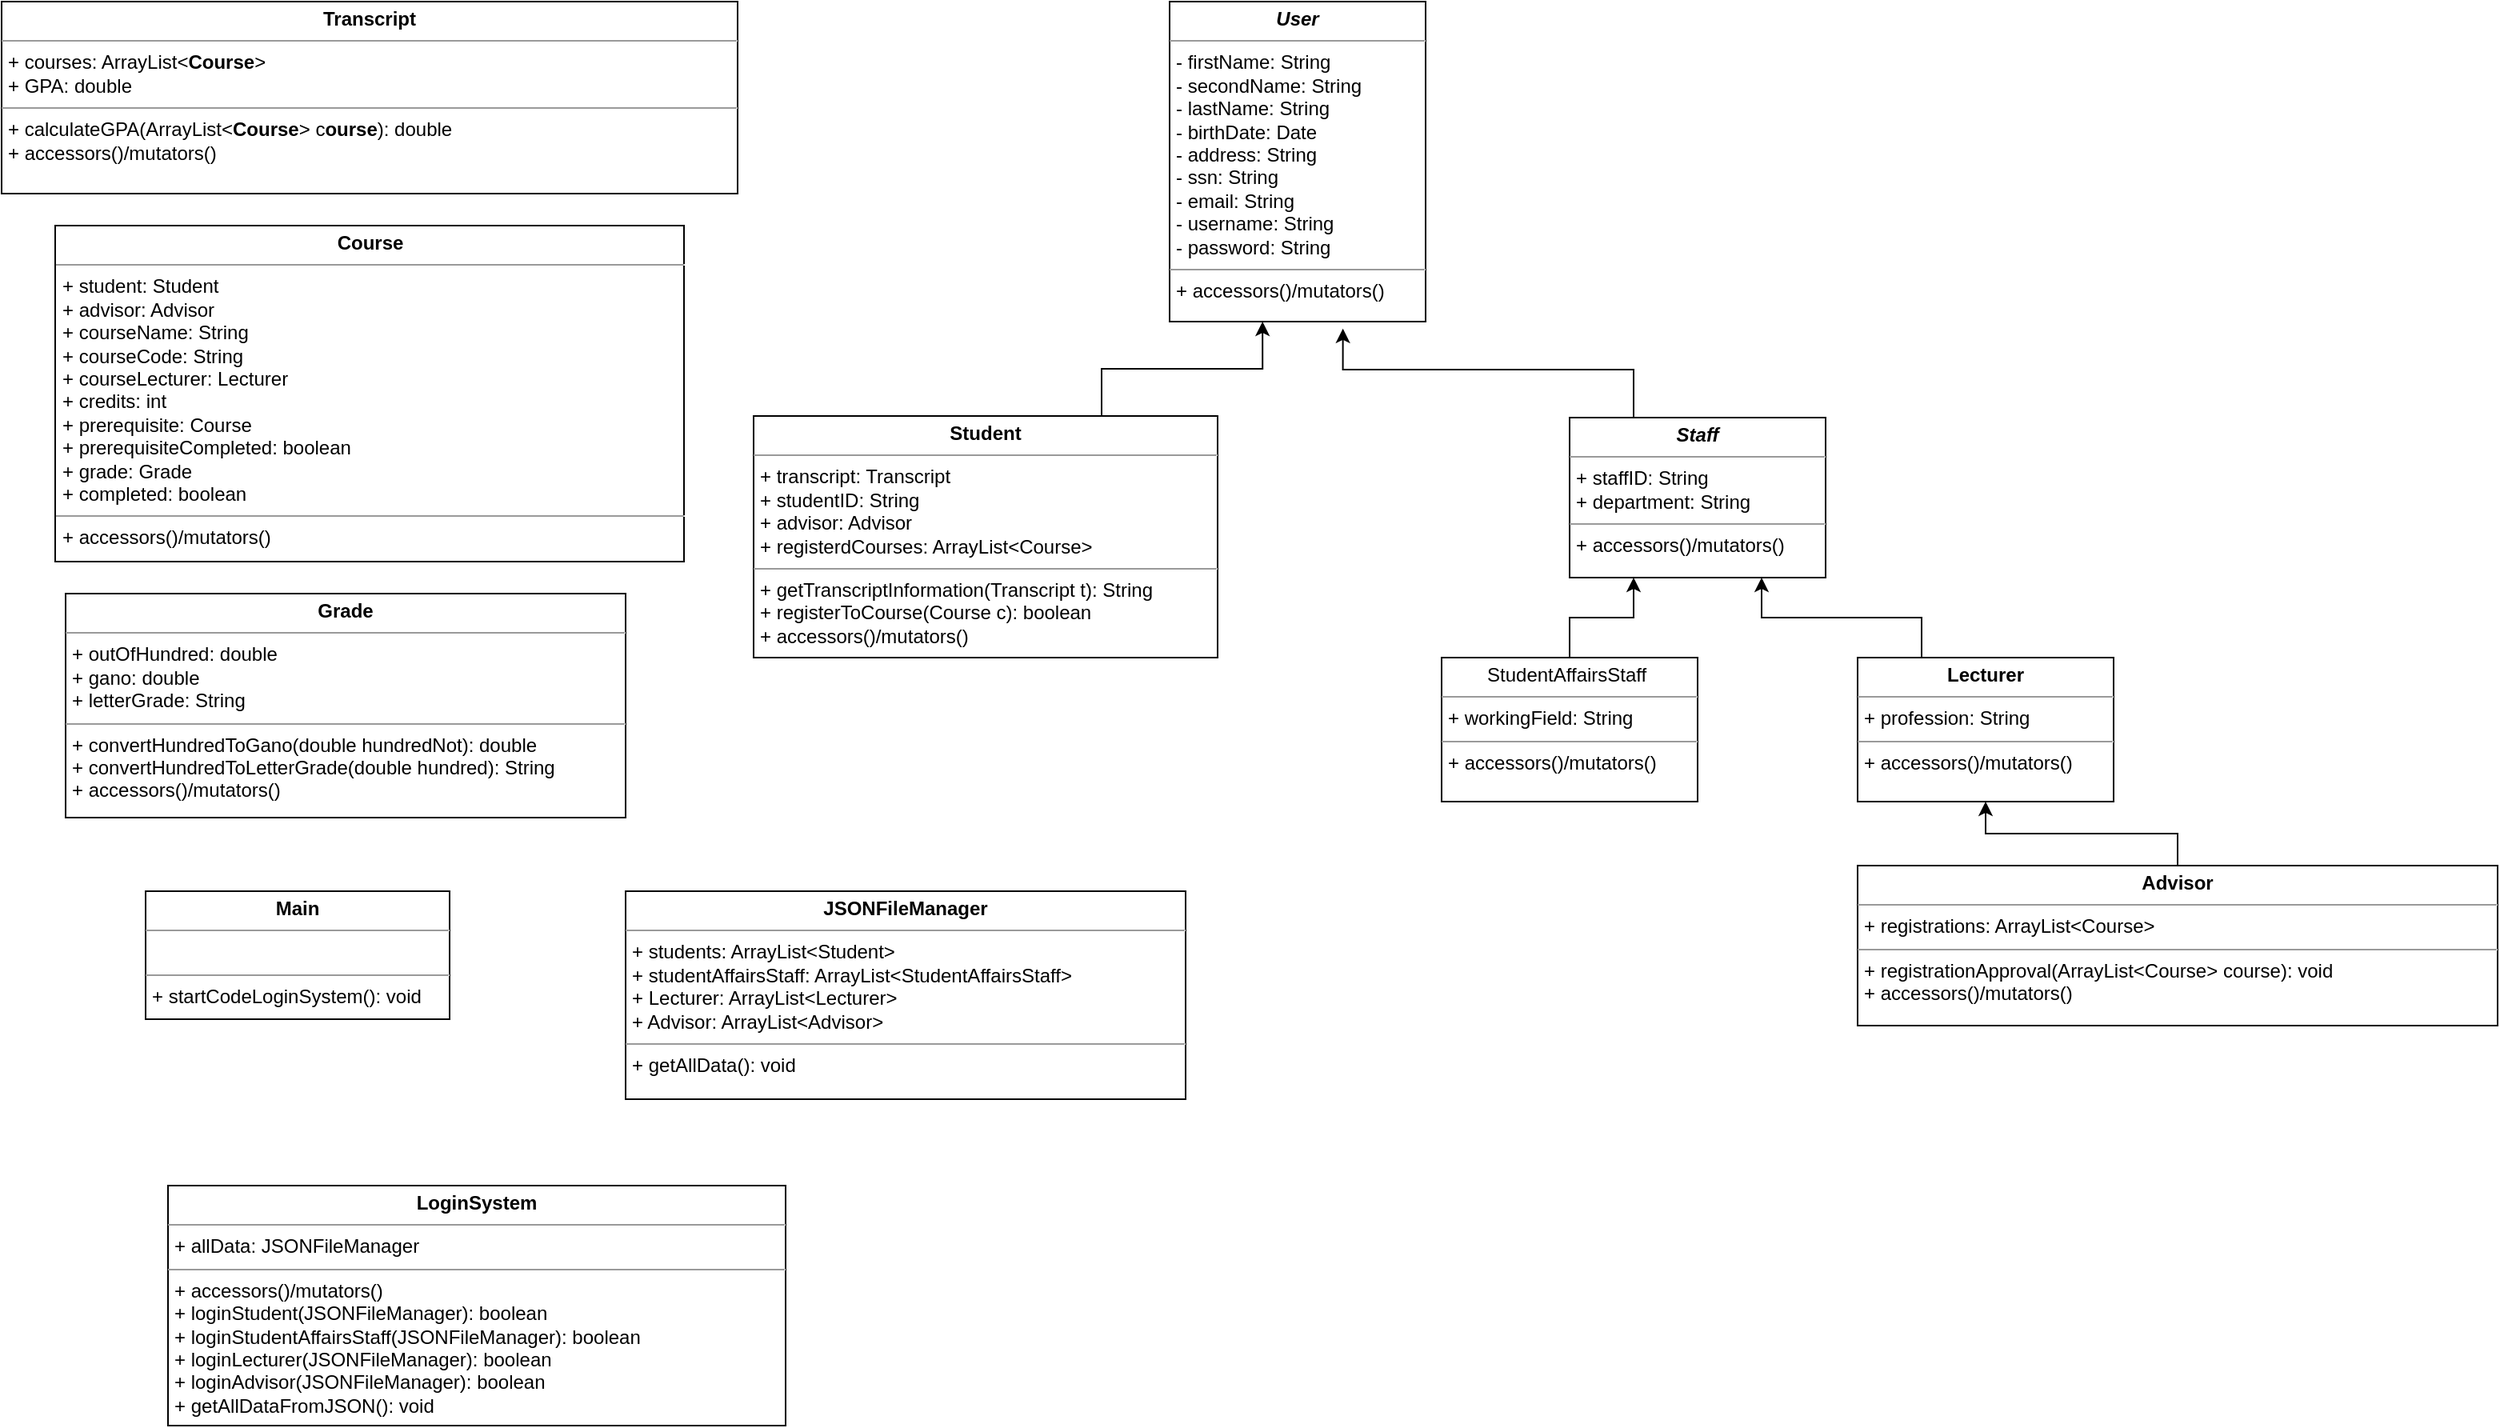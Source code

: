 <mxfile version="22.0.3" type="device">
  <diagram name="Sayfa -1" id="DT2Ak7L__WjH7Ivzx7qH">
    <mxGraphModel dx="627" dy="1642" grid="1" gridSize="10" guides="1" tooltips="1" connect="1" arrows="1" fold="1" page="1" pageScale="1" pageWidth="827" pageHeight="1169" math="0" shadow="0">
      <root>
        <mxCell id="0" />
        <mxCell id="1" parent="0" />
        <mxCell id="HzyGzkPpvqnC_VXoBj8U-1" value="&lt;p style=&quot;margin:0px;margin-top:4px;text-align:center;&quot;&gt;&lt;b&gt;&lt;i&gt;User&lt;/i&gt;&lt;/b&gt;&lt;/p&gt;&lt;hr size=&quot;1&quot;&gt;&lt;p style=&quot;margin:0px;margin-left:4px;&quot;&gt;- firstName: String&lt;/p&gt;&lt;p style=&quot;margin:0px;margin-left:4px;&quot;&gt;- secondName: String&lt;/p&gt;&lt;p style=&quot;margin:0px;margin-left:4px;&quot;&gt;-&amp;nbsp;&lt;span style=&quot;background-color: initial;&quot;&gt;lastName: String&lt;/span&gt;&lt;/p&gt;&lt;p style=&quot;border-color: var(--border-color); margin: 0px 0px 0px 4px;&quot;&gt;- birthDate: Date&lt;/p&gt;&lt;p style=&quot;margin:0px;margin-left:4px;&quot;&gt;- address: String&lt;/p&gt;&lt;p style=&quot;margin:0px;margin-left:4px;&quot;&gt;- ssn: String&lt;/p&gt;&lt;p style=&quot;margin:0px;margin-left:4px;&quot;&gt;- email: String&lt;/p&gt;&lt;p style=&quot;margin:0px;margin-left:4px;&quot;&gt;- username: String&lt;/p&gt;&lt;p style=&quot;margin:0px;margin-left:4px;&quot;&gt;- password: String&lt;/p&gt;&lt;hr size=&quot;1&quot;&gt;&lt;p style=&quot;margin:0px;margin-left:4px;&quot;&gt;+ accessors()/mutators()&lt;/p&gt;" style="verticalAlign=top;align=left;overflow=fill;fontSize=12;fontFamily=Helvetica;html=1;whiteSpace=wrap;" parent="1" vertex="1">
          <mxGeometry x="770" y="-1140" width="160" height="200" as="geometry" />
        </mxCell>
        <mxCell id="HzyGzkPpvqnC_VXoBj8U-2" value="&lt;p style=&quot;margin:0px;margin-top:4px;text-align:center;&quot;&gt;&lt;b&gt;Student&lt;/b&gt;&lt;/p&gt;&lt;hr size=&quot;1&quot;&gt;&lt;p style=&quot;margin:0px;margin-left:4px;&quot;&gt;+ transcript: Transcript&lt;/p&gt;&lt;p style=&quot;margin:0px;margin-left:4px;&quot;&gt;+ studentID: String&lt;/p&gt;&lt;p style=&quot;margin:0px;margin-left:4px;&quot;&gt;+ advisor: Advisor&lt;/p&gt;&lt;p style=&quot;margin:0px;margin-left:4px;&quot;&gt;+ registerdCourses: ArrayList&amp;lt;Course&amp;gt;&lt;/p&gt;&lt;hr size=&quot;1&quot;&gt;&lt;p style=&quot;margin:0px;margin-left:4px;&quot;&gt;+ getTranscriptInformation(Transcript t): String&lt;/p&gt;&lt;p style=&quot;margin:0px;margin-left:4px;&quot;&gt;&lt;span style=&quot;background-color: initial;&quot;&gt;+ registerToCourse(Course c): boolean&lt;/span&gt;&lt;/p&gt;&lt;p style=&quot;margin:0px;margin-left:4px;&quot;&gt;&lt;span style=&quot;background-color: initial;&quot;&gt;+ accessors()/mutators()&lt;/span&gt;&lt;br&gt;&lt;/p&gt;" style="verticalAlign=top;align=left;overflow=fill;fontSize=12;fontFamily=Helvetica;html=1;whiteSpace=wrap;" parent="1" vertex="1">
          <mxGeometry x="510" y="-881" width="290" height="151" as="geometry" />
        </mxCell>
        <mxCell id="HzyGzkPpvqnC_VXoBj8U-50" style="edgeStyle=orthogonalEdgeStyle;rounded=0;orthogonalLoop=1;jettySize=auto;html=1;exitX=0.5;exitY=0;exitDx=0;exitDy=0;entryX=0.5;entryY=1;entryDx=0;entryDy=0;" parent="1" source="HzyGzkPpvqnC_VXoBj8U-3" target="HzyGzkPpvqnC_VXoBj8U-38" edge="1">
          <mxGeometry relative="1" as="geometry" />
        </mxCell>
        <mxCell id="HzyGzkPpvqnC_VXoBj8U-3" value="&lt;p style=&quot;margin:0px;margin-top:4px;text-align:center;&quot;&gt;&lt;b&gt;Advisor&lt;/b&gt;&lt;/p&gt;&lt;hr size=&quot;1&quot;&gt;&lt;p style=&quot;margin:0px;margin-left:4px;&quot;&gt;+ registrations: ArrayList&amp;lt;Course&amp;gt;&lt;/p&gt;&lt;hr size=&quot;1&quot;&gt;&lt;p style=&quot;margin:0px;margin-left:4px;&quot;&gt;+ registrationApproval(ArrayList&amp;lt;Course&amp;gt; course): void&lt;/p&gt;&lt;p style=&quot;margin:0px;margin-left:4px;&quot;&gt;+ accessors()/mutators()&lt;br&gt;&lt;/p&gt;" style="verticalAlign=top;align=left;overflow=fill;fontSize=12;fontFamily=Helvetica;html=1;whiteSpace=wrap;" parent="1" vertex="1">
          <mxGeometry x="1200" y="-600" width="400" height="100" as="geometry" />
        </mxCell>
        <mxCell id="HzyGzkPpvqnC_VXoBj8U-6" value="&lt;p style=&quot;margin:0px;margin-top:4px;text-align:center;&quot;&gt;&lt;b&gt;Course&lt;/b&gt;&lt;/p&gt;&lt;hr size=&quot;1&quot;&gt;&lt;p style=&quot;margin:0px;margin-left:4px;&quot;&gt;+ student: Student&lt;/p&gt;&lt;p style=&quot;margin:0px;margin-left:4px;&quot;&gt;+ advisor: Advisor&lt;/p&gt;&lt;p style=&quot;margin:0px;margin-left:4px;&quot;&gt;+ courseName: String&lt;/p&gt;&lt;p style=&quot;margin:0px;margin-left:4px;&quot;&gt;+ courseCode: String&lt;/p&gt;&lt;p style=&quot;margin:0px;margin-left:4px;&quot;&gt;+ courseLecturer: Lecturer&lt;/p&gt;&lt;p style=&quot;margin:0px;margin-left:4px;&quot;&gt;+ credits: int&lt;/p&gt;&lt;p style=&quot;margin:0px;margin-left:4px;&quot;&gt;+ prerequisite: Course&lt;/p&gt;&lt;p style=&quot;margin:0px;margin-left:4px;&quot;&gt;+ prerequisiteCompleted: boolean&lt;/p&gt;&lt;p style=&quot;margin:0px;margin-left:4px;&quot;&gt;+ grade: Grade&lt;/p&gt;&lt;p style=&quot;margin:0px;margin-left:4px;&quot;&gt;+ completed: boolean&lt;/p&gt;&lt;hr size=&quot;1&quot;&gt;&lt;p style=&quot;margin:0px;margin-left:4px;&quot;&gt;+ accessors()/mutators()&lt;/p&gt;" style="verticalAlign=top;align=left;overflow=fill;fontSize=12;fontFamily=Helvetica;html=1;whiteSpace=wrap;" parent="1" vertex="1">
          <mxGeometry x="73.5" y="-1000" width="393" height="210" as="geometry" />
        </mxCell>
        <mxCell id="HzyGzkPpvqnC_VXoBj8U-11" value="&lt;p style=&quot;margin:0px;margin-top:4px;text-align:center;&quot;&gt;&lt;b&gt;Transcript&lt;/b&gt;&lt;/p&gt;&lt;hr size=&quot;1&quot;&gt;&lt;p style=&quot;margin:0px;margin-left:4px;&quot;&gt;+ courses: ArrayList&amp;lt;&lt;b style=&quot;border-color: var(--border-color); text-align: center;&quot;&gt;Course&lt;/b&gt;&lt;span style=&quot;background-color: initial;&quot;&gt;&amp;gt;&lt;/span&gt;&lt;br&gt;&lt;/p&gt;&lt;p style=&quot;margin:0px;margin-left:4px;&quot;&gt;&lt;span style=&quot;background-color: initial;&quot;&gt;+ GPA: double&lt;/span&gt;&lt;/p&gt;&lt;hr size=&quot;1&quot;&gt;&lt;p style=&quot;margin:0px;margin-left:4px;&quot;&gt;+ calculateGPA(ArrayList&amp;lt;&lt;b style=&quot;border-color: var(--border-color); text-align: center;&quot;&gt;Course&lt;/b&gt;&amp;gt; c&lt;b style=&quot;border-color: var(--border-color); text-align: center;&quot;&gt;ourse&lt;/b&gt;): double&lt;/p&gt;&lt;p style=&quot;margin:0px;margin-left:4px;&quot;&gt;+ accessors()/mutators()&lt;br&gt;&lt;/p&gt;" style="verticalAlign=top;align=left;overflow=fill;fontSize=12;fontFamily=Helvetica;html=1;whiteSpace=wrap;" parent="1" vertex="1">
          <mxGeometry x="40" y="-1140" width="460" height="120" as="geometry" />
        </mxCell>
        <mxCell id="HzyGzkPpvqnC_VXoBj8U-14" value="&lt;p style=&quot;margin:0px;margin-top:4px;text-align:center;&quot;&gt;&lt;b&gt;Grade&lt;/b&gt;&lt;/p&gt;&lt;hr size=&quot;1&quot;&gt;&lt;p style=&quot;margin:0px;margin-left:4px;&quot;&gt;+ outOfHundred: double&lt;/p&gt;&lt;p style=&quot;margin:0px;margin-left:4px;&quot;&gt;+ gano: double&lt;/p&gt;&lt;p style=&quot;margin:0px;margin-left:4px;&quot;&gt;+ letterGrade: String&lt;/p&gt;&lt;hr size=&quot;1&quot;&gt;&lt;p style=&quot;margin:0px;margin-left:4px;&quot;&gt;+ convertHundredToGano(double hundredNot): double&lt;/p&gt;&lt;p style=&quot;margin:0px;margin-left:4px;&quot;&gt;+ convertHundredToLetterGrade(double hundred): String&lt;/p&gt;&lt;p style=&quot;margin:0px;margin-left:4px;&quot;&gt;+ accessors()/mutators()&lt;br&gt;&lt;/p&gt;" style="verticalAlign=top;align=left;overflow=fill;fontSize=12;fontFamily=Helvetica;html=1;whiteSpace=wrap;" parent="1" vertex="1">
          <mxGeometry x="80" y="-770" width="350" height="140" as="geometry" />
        </mxCell>
        <mxCell id="HzyGzkPpvqnC_VXoBj8U-22" style="edgeStyle=orthogonalEdgeStyle;rounded=0;orthogonalLoop=1;jettySize=auto;html=1;exitX=0.75;exitY=0;exitDx=0;exitDy=0;entryX=0.363;entryY=1;entryDx=0;entryDy=0;entryPerimeter=0;" parent="1" source="HzyGzkPpvqnC_VXoBj8U-2" target="HzyGzkPpvqnC_VXoBj8U-1" edge="1">
          <mxGeometry relative="1" as="geometry" />
        </mxCell>
        <mxCell id="HzyGzkPpvqnC_VXoBj8U-35" value="&lt;p style=&quot;margin:0px;margin-top:4px;text-align:center;&quot;&gt;&lt;b&gt;&lt;i&gt;Staff&lt;/i&gt;&lt;/b&gt;&lt;/p&gt;&lt;hr size=&quot;1&quot;&gt;&lt;p style=&quot;margin:0px;margin-left:4px;&quot;&gt;+ staffID: String&lt;/p&gt;&lt;p style=&quot;margin:0px;margin-left:4px;&quot;&gt;+ department: String&lt;/p&gt;&lt;hr size=&quot;1&quot;&gt;&lt;p style=&quot;margin:0px;margin-left:4px;&quot;&gt;+ accessors()/mutators()&lt;br&gt;&lt;/p&gt;" style="verticalAlign=top;align=left;overflow=fill;fontSize=12;fontFamily=Helvetica;html=1;whiteSpace=wrap;" parent="1" vertex="1">
          <mxGeometry x="1020" y="-880" width="160" height="100" as="geometry" />
        </mxCell>
        <mxCell id="HzyGzkPpvqnC_VXoBj8U-36" style="edgeStyle=orthogonalEdgeStyle;rounded=0;orthogonalLoop=1;jettySize=auto;html=1;exitX=0.25;exitY=0;exitDx=0;exitDy=0;entryX=0.677;entryY=1.022;entryDx=0;entryDy=0;entryPerimeter=0;" parent="1" source="HzyGzkPpvqnC_VXoBj8U-35" target="HzyGzkPpvqnC_VXoBj8U-1" edge="1">
          <mxGeometry relative="1" as="geometry" />
        </mxCell>
        <mxCell id="HzyGzkPpvqnC_VXoBj8U-40" style="edgeStyle=orthogonalEdgeStyle;rounded=0;orthogonalLoop=1;jettySize=auto;html=1;exitX=0.25;exitY=0;exitDx=0;exitDy=0;entryX=0.75;entryY=1;entryDx=0;entryDy=0;" parent="1" source="HzyGzkPpvqnC_VXoBj8U-38" target="HzyGzkPpvqnC_VXoBj8U-35" edge="1">
          <mxGeometry relative="1" as="geometry" />
        </mxCell>
        <mxCell id="HzyGzkPpvqnC_VXoBj8U-38" value="&lt;p style=&quot;margin:0px;margin-top:4px;text-align:center;&quot;&gt;&lt;b&gt;Lecturer&lt;/b&gt;&lt;/p&gt;&lt;hr size=&quot;1&quot;&gt;&lt;p style=&quot;margin:0px;margin-left:4px;&quot;&gt;+&amp;nbsp;profession: String&lt;/p&gt;&lt;hr size=&quot;1&quot;&gt;&lt;p style=&quot;margin:0px;margin-left:4px;&quot;&gt;+ accessors()/mutators()&lt;br&gt;&lt;/p&gt;" style="verticalAlign=top;align=left;overflow=fill;fontSize=12;fontFamily=Helvetica;html=1;whiteSpace=wrap;" parent="1" vertex="1">
          <mxGeometry x="1200" y="-730" width="160" height="90" as="geometry" />
        </mxCell>
        <mxCell id="HzyGzkPpvqnC_VXoBj8U-47" value="&lt;p style=&quot;margin:0px;margin-top:4px;text-align:center;&quot;&gt;&lt;b&gt;LoginSystem&lt;/b&gt;&lt;/p&gt;&lt;hr size=&quot;1&quot;&gt;&lt;p style=&quot;margin:0px;margin-left:4px;&quot;&gt;+ allData: JSONFileManager&lt;/p&gt;&lt;hr size=&quot;1&quot;&gt;&lt;p style=&quot;margin:0px;margin-left:4px;&quot;&gt;+ accessors()/mutators()&lt;br&gt;&lt;/p&gt;&lt;p style=&quot;margin:0px;margin-left:4px;&quot;&gt;+ loginStudent(JSONFileManager): boolean&lt;/p&gt;&lt;p style=&quot;border-color: var(--border-color); margin: 0px 0px 0px 4px;&quot;&gt;+ loginStudentAffairsStaff(JSONFileManager): boolean&lt;/p&gt;&lt;div&gt;&lt;p style=&quot;border-color: var(--border-color); margin: 0px 0px 0px 4px;&quot;&gt;+ loginLecturer(JSONFileManager): boolean&lt;/p&gt;&lt;div style=&quot;border-color: var(--border-color);&quot;&gt;&lt;p style=&quot;border-color: var(--border-color); margin: 0px 0px 0px 4px;&quot;&gt;+ loginAdvisor(JSONFileManager): boolean&lt;/p&gt;&lt;/div&gt;&lt;/div&gt;&lt;p style=&quot;margin:0px;margin-left:4px;&quot;&gt;+ getAllDataFromJSON(): void&lt;br&gt;&lt;/p&gt;&lt;p style=&quot;margin:0px;margin-left:4px;&quot;&gt;&lt;br&gt;&lt;/p&gt;" style="verticalAlign=top;align=left;overflow=fill;fontSize=12;fontFamily=Helvetica;html=1;whiteSpace=wrap;" parent="1" vertex="1">
          <mxGeometry x="144" y="-400" width="386" height="150" as="geometry" />
        </mxCell>
        <mxCell id="HzyGzkPpvqnC_VXoBj8U-52" style="edgeStyle=orthogonalEdgeStyle;rounded=0;orthogonalLoop=1;jettySize=auto;html=1;exitX=0.5;exitY=0;exitDx=0;exitDy=0;entryX=0.25;entryY=1;entryDx=0;entryDy=0;" parent="1" source="HzyGzkPpvqnC_VXoBj8U-51" target="HzyGzkPpvqnC_VXoBj8U-35" edge="1">
          <mxGeometry relative="1" as="geometry" />
        </mxCell>
        <mxCell id="HzyGzkPpvqnC_VXoBj8U-51" value="&lt;p style=&quot;margin:0px;margin-top:4px;text-align:center;&quot;&gt;StudentAffairsStaff&amp;nbsp;&lt;br&gt;&lt;/p&gt;&lt;hr size=&quot;1&quot;&gt;&lt;p style=&quot;margin:0px;margin-left:4px;&quot;&gt;+&amp;nbsp;workingField: String&lt;/p&gt;&lt;hr size=&quot;1&quot;&gt;&lt;p style=&quot;margin:0px;margin-left:4px;&quot;&gt;+ accessors()/mutators()&lt;br&gt;&lt;/p&gt;" style="verticalAlign=top;align=left;overflow=fill;fontSize=12;fontFamily=Helvetica;html=1;whiteSpace=wrap;" parent="1" vertex="1">
          <mxGeometry x="940" y="-730" width="160" height="90" as="geometry" />
        </mxCell>
        <mxCell id="fYyWRjuINCl5K32tc6yg-2" value="&lt;p style=&quot;margin:0px;margin-top:4px;text-align:center;&quot;&gt;&lt;b&gt;Main&lt;/b&gt;&lt;/p&gt;&lt;hr size=&quot;1&quot;&gt;&lt;p style=&quot;margin:0px;margin-left:4px;&quot;&gt;&lt;br&gt;&lt;/p&gt;&lt;hr size=&quot;1&quot;&gt;&lt;p style=&quot;margin:0px;margin-left:4px;&quot;&gt;+ startCodeLoginSystem(): void&lt;/p&gt;" style="verticalAlign=top;align=left;overflow=fill;fontSize=12;fontFamily=Helvetica;html=1;whiteSpace=wrap;" parent="1" vertex="1">
          <mxGeometry x="130" y="-584" width="190" height="80" as="geometry" />
        </mxCell>
        <mxCell id="fYyWRjuINCl5K32tc6yg-4" value="&lt;p style=&quot;margin:0px;margin-top:4px;text-align:center;&quot;&gt;&lt;b&gt;JSONFileManager&lt;/b&gt;&lt;/p&gt;&lt;hr size=&quot;1&quot;&gt;&lt;p style=&quot;margin:0px;margin-left:4px;&quot;&gt;+ students: ArrayList&amp;lt;Student&amp;gt;&lt;/p&gt;&lt;p style=&quot;margin:0px;margin-left:4px;&quot;&gt;+ studentAffairsStaff: ArrayList&amp;lt;StudentAffairsStaff&amp;gt;&lt;/p&gt;&lt;p style=&quot;margin:0px;margin-left:4px;&quot;&gt;+ Lecturer: ArrayList&amp;lt;Lecturer&amp;gt;&lt;/p&gt;&lt;p style=&quot;margin:0px;margin-left:4px;&quot;&gt;+ Advisor: ArrayList&amp;lt;Advisor&amp;gt;&lt;/p&gt;&lt;hr size=&quot;1&quot;&gt;&lt;p style=&quot;margin:0px;margin-left:4px;&quot;&gt;+ getAllData(): void&lt;/p&gt;" style="verticalAlign=top;align=left;overflow=fill;fontSize=12;fontFamily=Helvetica;html=1;whiteSpace=wrap;" parent="1" vertex="1">
          <mxGeometry x="430" y="-584" width="350" height="130" as="geometry" />
        </mxCell>
      </root>
    </mxGraphModel>
  </diagram>
</mxfile>
